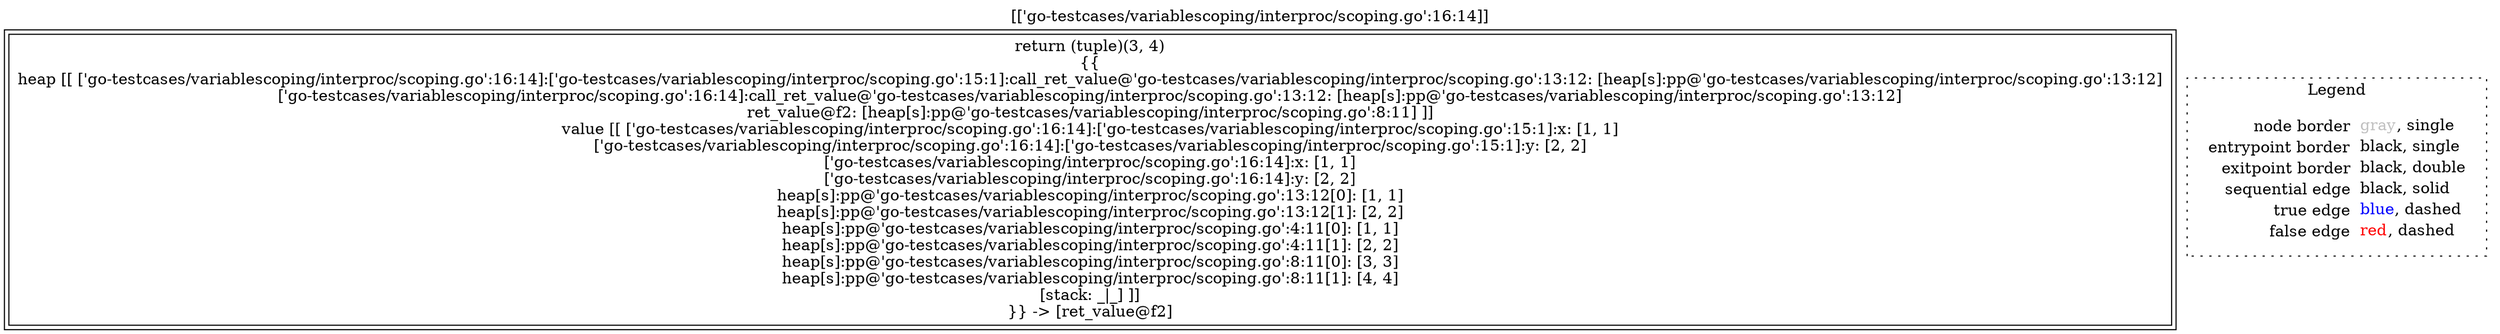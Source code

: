 digraph {
	labelloc="t";
	label="[['go-testcases/variablescoping/interproc/scoping.go':16:14]]";
	"node0" [shape="rect",color="black",peripheries="2",label=<return (tuple)(3, 4)<BR/>{{<BR/>heap [[ ['go-testcases/variablescoping/interproc/scoping.go':16:14]:['go-testcases/variablescoping/interproc/scoping.go':15:1]:call_ret_value@'go-testcases/variablescoping/interproc/scoping.go':13:12: [heap[s]:pp@'go-testcases/variablescoping/interproc/scoping.go':13:12]<BR/>['go-testcases/variablescoping/interproc/scoping.go':16:14]:call_ret_value@'go-testcases/variablescoping/interproc/scoping.go':13:12: [heap[s]:pp@'go-testcases/variablescoping/interproc/scoping.go':13:12]<BR/>ret_value@f2: [heap[s]:pp@'go-testcases/variablescoping/interproc/scoping.go':8:11] ]]<BR/>value [[ ['go-testcases/variablescoping/interproc/scoping.go':16:14]:['go-testcases/variablescoping/interproc/scoping.go':15:1]:x: [1, 1]<BR/>['go-testcases/variablescoping/interproc/scoping.go':16:14]:['go-testcases/variablescoping/interproc/scoping.go':15:1]:y: [2, 2]<BR/>['go-testcases/variablescoping/interproc/scoping.go':16:14]:x: [1, 1]<BR/>['go-testcases/variablescoping/interproc/scoping.go':16:14]:y: [2, 2]<BR/>heap[s]:pp@'go-testcases/variablescoping/interproc/scoping.go':13:12[0]: [1, 1]<BR/>heap[s]:pp@'go-testcases/variablescoping/interproc/scoping.go':13:12[1]: [2, 2]<BR/>heap[s]:pp@'go-testcases/variablescoping/interproc/scoping.go':4:11[0]: [1, 1]<BR/>heap[s]:pp@'go-testcases/variablescoping/interproc/scoping.go':4:11[1]: [2, 2]<BR/>heap[s]:pp@'go-testcases/variablescoping/interproc/scoping.go':8:11[0]: [3, 3]<BR/>heap[s]:pp@'go-testcases/variablescoping/interproc/scoping.go':8:11[1]: [4, 4]<BR/>[stack: _|_] ]]<BR/>}} -&gt; [ret_value@f2]>];
subgraph cluster_legend {
	label="Legend";
	style=dotted;
	node [shape=plaintext];
	"legend" [label=<<table border="0" cellpadding="2" cellspacing="0" cellborder="0"><tr><td align="right">node border&nbsp;</td><td align="left"><font color="gray">gray</font>, single</td></tr><tr><td align="right">entrypoint border&nbsp;</td><td align="left"><font color="black">black</font>, single</td></tr><tr><td align="right">exitpoint border&nbsp;</td><td align="left"><font color="black">black</font>, double</td></tr><tr><td align="right">sequential edge&nbsp;</td><td align="left"><font color="black">black</font>, solid</td></tr><tr><td align="right">true edge&nbsp;</td><td align="left"><font color="blue">blue</font>, dashed</td></tr><tr><td align="right">false edge&nbsp;</td><td align="left"><font color="red">red</font>, dashed</td></tr></table>>];
}

}
